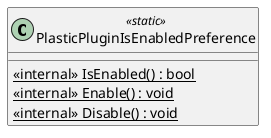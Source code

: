 @startuml
class PlasticPluginIsEnabledPreference <<static>> {
    <<internal>> {static} IsEnabled() : bool
    <<internal>> {static} Enable() : void
    <<internal>> {static} Disable() : void
}
@enduml
